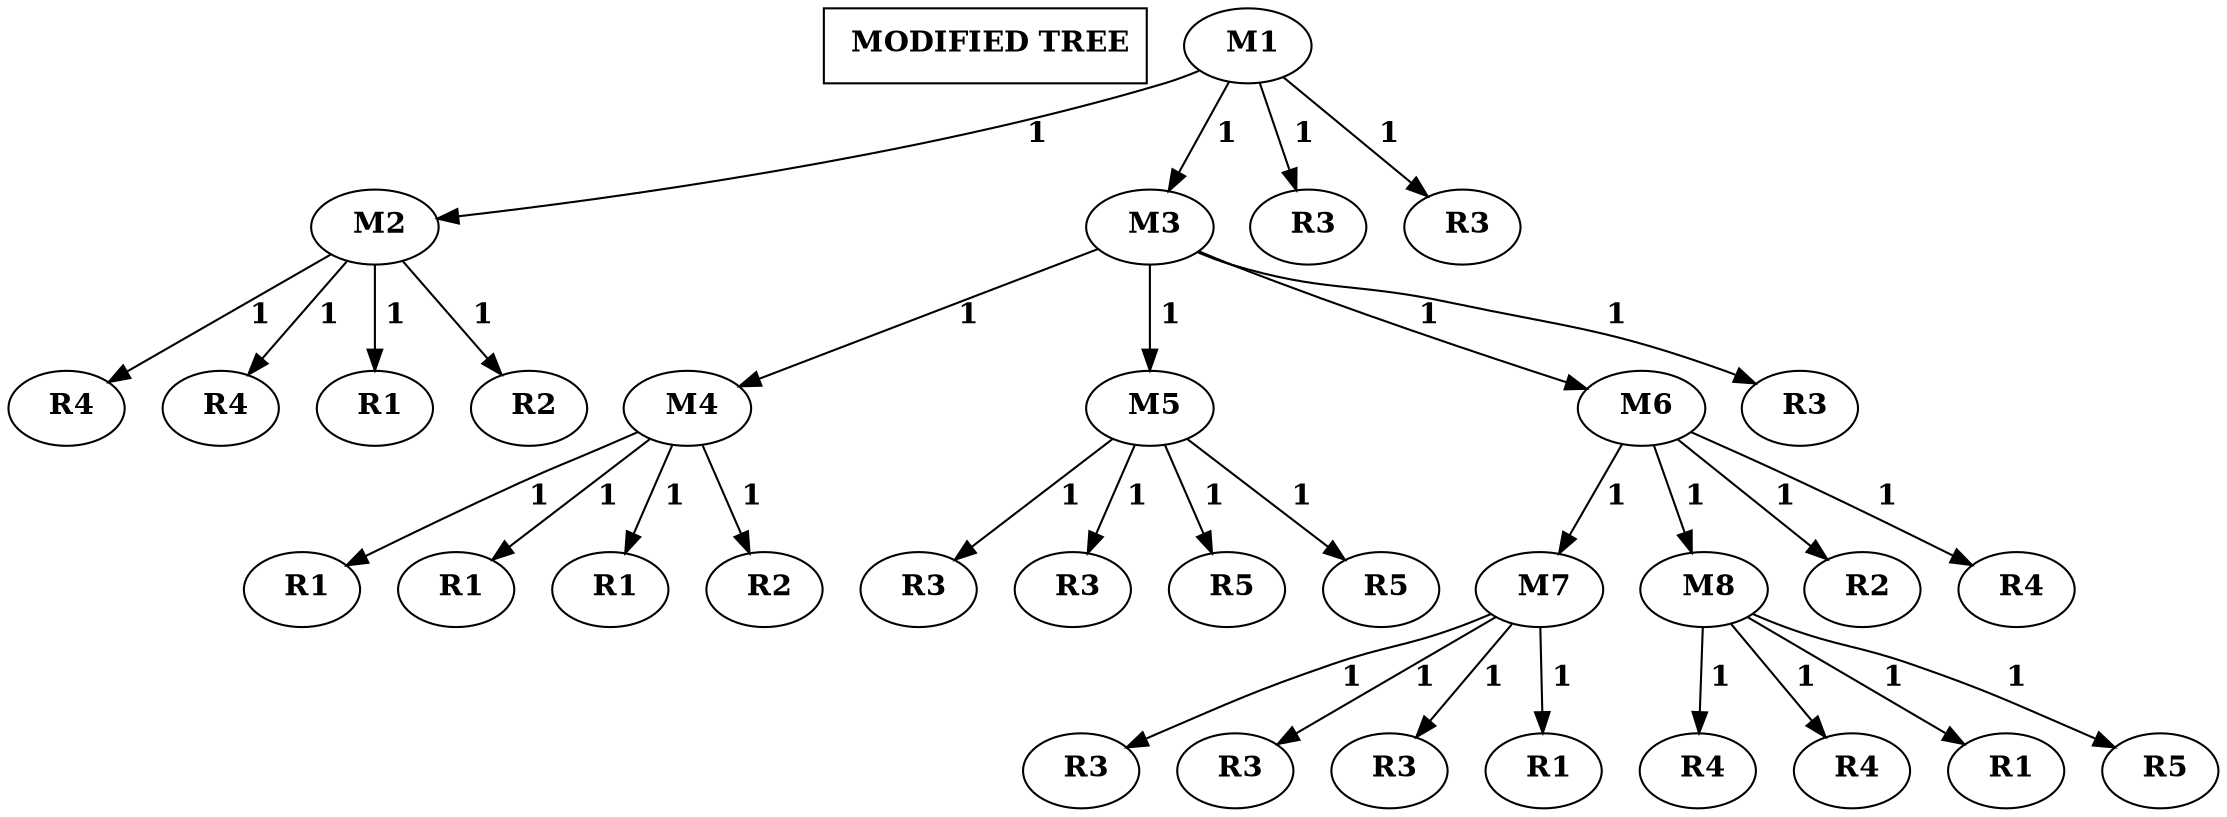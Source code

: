 digraph G {
tree[label=< <B>MODIFIED TREE</B>> shape=RECTANGLE style=BOLD ]
    1 [label=< <B>M1</B>>];
    2 [label=< <B>M2</B>>];
    1 -> 2 [label=< <B>1</B>>];
    1 [label=< <B>M1</B>>];
    3 [label=< <B>M3</B>>];
    1 -> 3 [label=< <B>1</B>>];
    1 [label=< <B>M1</B>>];
    100 [label=< <B>R3</B>>];
    1 -> 100 [label=< <B>1</B>>];
    1 [label=< <B>M1</B>>];
    200 [label=< <B>R3</B>>];
    1 -> 200 [label=< <B>1</B>>];
    3 [label=< <B>M3</B>>];
    4 [label=< <B>M4</B>>];
    3 -> 4 [label=< <B>1</B>>];
    3 [label=< <B>M3</B>>];
    5 [label=< <B>M5</B>>];
    3 -> 5 [label=< <B>1</B>>];
    3 [label=< <B>M3</B>>];
    6 [label=< <B>M6</B>>];
    3 -> 6 [label=< <B>1</B>>];
    3 [label=< <B>M3</B>>];
    300 [label=< <B>R3</B>>];
    3 -> 300 [label=< <B>1</B>>];
    6 [label=< <B>M6</B>>];
    7 [label=< <B>M7</B>>];
    6 -> 7 [label=< <B>1</B>>];
    6 [label=< <B>M6</B>>];
    8 [label=< <B>M8</B>>];
    6 -> 8 [label=< <B>1</B>>];
    6 [label=< <B>M6</B>>];
    400 [label=< <B>R2</B>>];
    6 -> 400 [label=< <B>1</B>>];
    6 [label=< <B>M6</B>>];
    500 [label=< <B>R4</B>>];
    6 -> 500 [label=< <B>1</B>>];
    2 [label=< <B>M2</B>>];
    600 [label=< <B>R4</B>>];
    2 -> 600 [label=< <B>1</B>>];
    2 [label=< <B>M2</B>>];
    700 [label=< <B>R4</B>>];
    2 -> 700 [label=< <B>1</B>>];
    2 [label=< <B>M2</B>>];
    800 [label=< <B>R1</B>>];
    2 -> 800 [label=< <B>1</B>>];
    2 [label=< <B>M2</B>>];
    900 [label=< <B>R2</B>>];
    2 -> 900 [label=< <B>1</B>>];
    4 [label=< <B>M4</B>>];
    1000 [label=< <B>R1</B>>];
    4 -> 1000 [label=< <B>1</B>>];
    4 [label=< <B>M4</B>>];
    1100 [label=< <B>R1</B>>];
    4 -> 1100 [label=< <B>1</B>>];
    4 [label=< <B>M4</B>>];
    1200 [label=< <B>R1</B>>];
    4 -> 1200 [label=< <B>1</B>>];
    4 [label=< <B>M4</B>>];
    1300 [label=< <B>R2</B>>];
    4 -> 1300 [label=< <B>1</B>>];
    5 [label=< <B>M5</B>>];
    1400 [label=< <B>R3</B>>];
    5 -> 1400 [label=< <B>1</B>>];
    5 [label=< <B>M5</B>>];
    1500 [label=< <B>R3</B>>];
    5 -> 1500 [label=< <B>1</B>>];
    5 [label=< <B>M5</B>>];
    1600 [label=< <B>R5</B>>];
    5 -> 1600 [label=< <B>1</B>>];
    5 [label=< <B>M5</B>>];
    1700 [label=< <B>R5</B>>];
    5 -> 1700 [label=< <B>1</B>>];
    7 [label=< <B>M7</B>>];
    1800 [label=< <B>R3</B>>];
    7 -> 1800 [label=< <B>1</B>>];
    7 [label=< <B>M7</B>>];
    1900 [label=< <B>R3</B>>];
    7 -> 1900 [label=< <B>1</B>>];
    7 [label=< <B>M7</B>>];
    2000 [label=< <B>R3</B>>];
    7 -> 2000 [label=< <B>1</B>>];
    7 [label=< <B>M7</B>>];
    2100 [label=< <B>R1</B>>];
    7 -> 2100 [label=< <B>1</B>>];
    8 [label=< <B>M8</B>>];
    2200 [label=< <B>R4</B>>];
    8 -> 2200 [label=< <B>1</B>>];
    8 [label=< <B>M8</B>>];
    2300 [label=< <B>R4</B>>];
    8 -> 2300 [label=< <B>1</B>>];
    8 [label=< <B>M8</B>>];
    2400 [label=< <B>R1</B>>];
    8 -> 2400 [label=< <B>1</B>>];
    8 [label=< <B>M8</B>>];
    2500 [label=< <B>R5</B>>];
    8 -> 2500 [label=< <B>1</B>>];
}